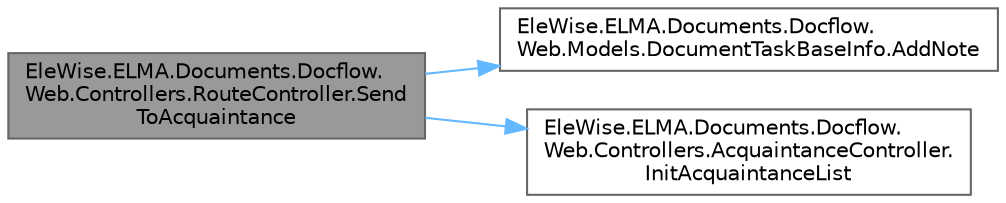 digraph "EleWise.ELMA.Documents.Docflow.Web.Controllers.RouteController.SendToAcquaintance"
{
 // LATEX_PDF_SIZE
  bgcolor="transparent";
  edge [fontname=Helvetica,fontsize=10,labelfontname=Helvetica,labelfontsize=10];
  node [fontname=Helvetica,fontsize=10,shape=box,height=0.2,width=0.4];
  rankdir="LR";
  Node1 [id="Node000001",label="EleWise.ELMA.Documents.Docflow.\lWeb.Controllers.RouteController.Send\lToAcquaintance",height=0.2,width=0.4,color="gray40", fillcolor="grey60", style="filled", fontcolor="black",tooltip="Выполнение отправки на согласование"];
  Node1 -> Node2 [id="edge1_Node000001_Node000002",color="steelblue1",style="solid",tooltip=" "];
  Node2 [id="Node000002",label="EleWise.ELMA.Documents.Docflow.\lWeb.Models.DocumentTaskBaseInfo.AddNote",height=0.2,width=0.4,color="grey40", fillcolor="white", style="filled",URL="$class_ele_wise_1_1_e_l_m_a_1_1_documents_1_1_docflow_1_1_web_1_1_models_1_1_document_task_base_info.html#a4cf0cc862233b30944907e94c664360c",tooltip=" "];
  Node1 -> Node3 [id="edge2_Node000001_Node000003",color="steelblue1",style="solid",tooltip=" "];
  Node3 [id="Node000003",label="EleWise.ELMA.Documents.Docflow.\lWeb.Controllers.AcquaintanceController.\lInitAcquaintanceList",height=0.2,width=0.4,color="grey40", fillcolor="white", style="filled",URL="$class_ele_wise_1_1_e_l_m_a_1_1_documents_1_1_docflow_1_1_web_1_1_controllers_1_1_acquaintance_controller.html#af22d393ad08b1292caacb199af99b433",tooltip="Сформировать новый список ознакомления"];
}
